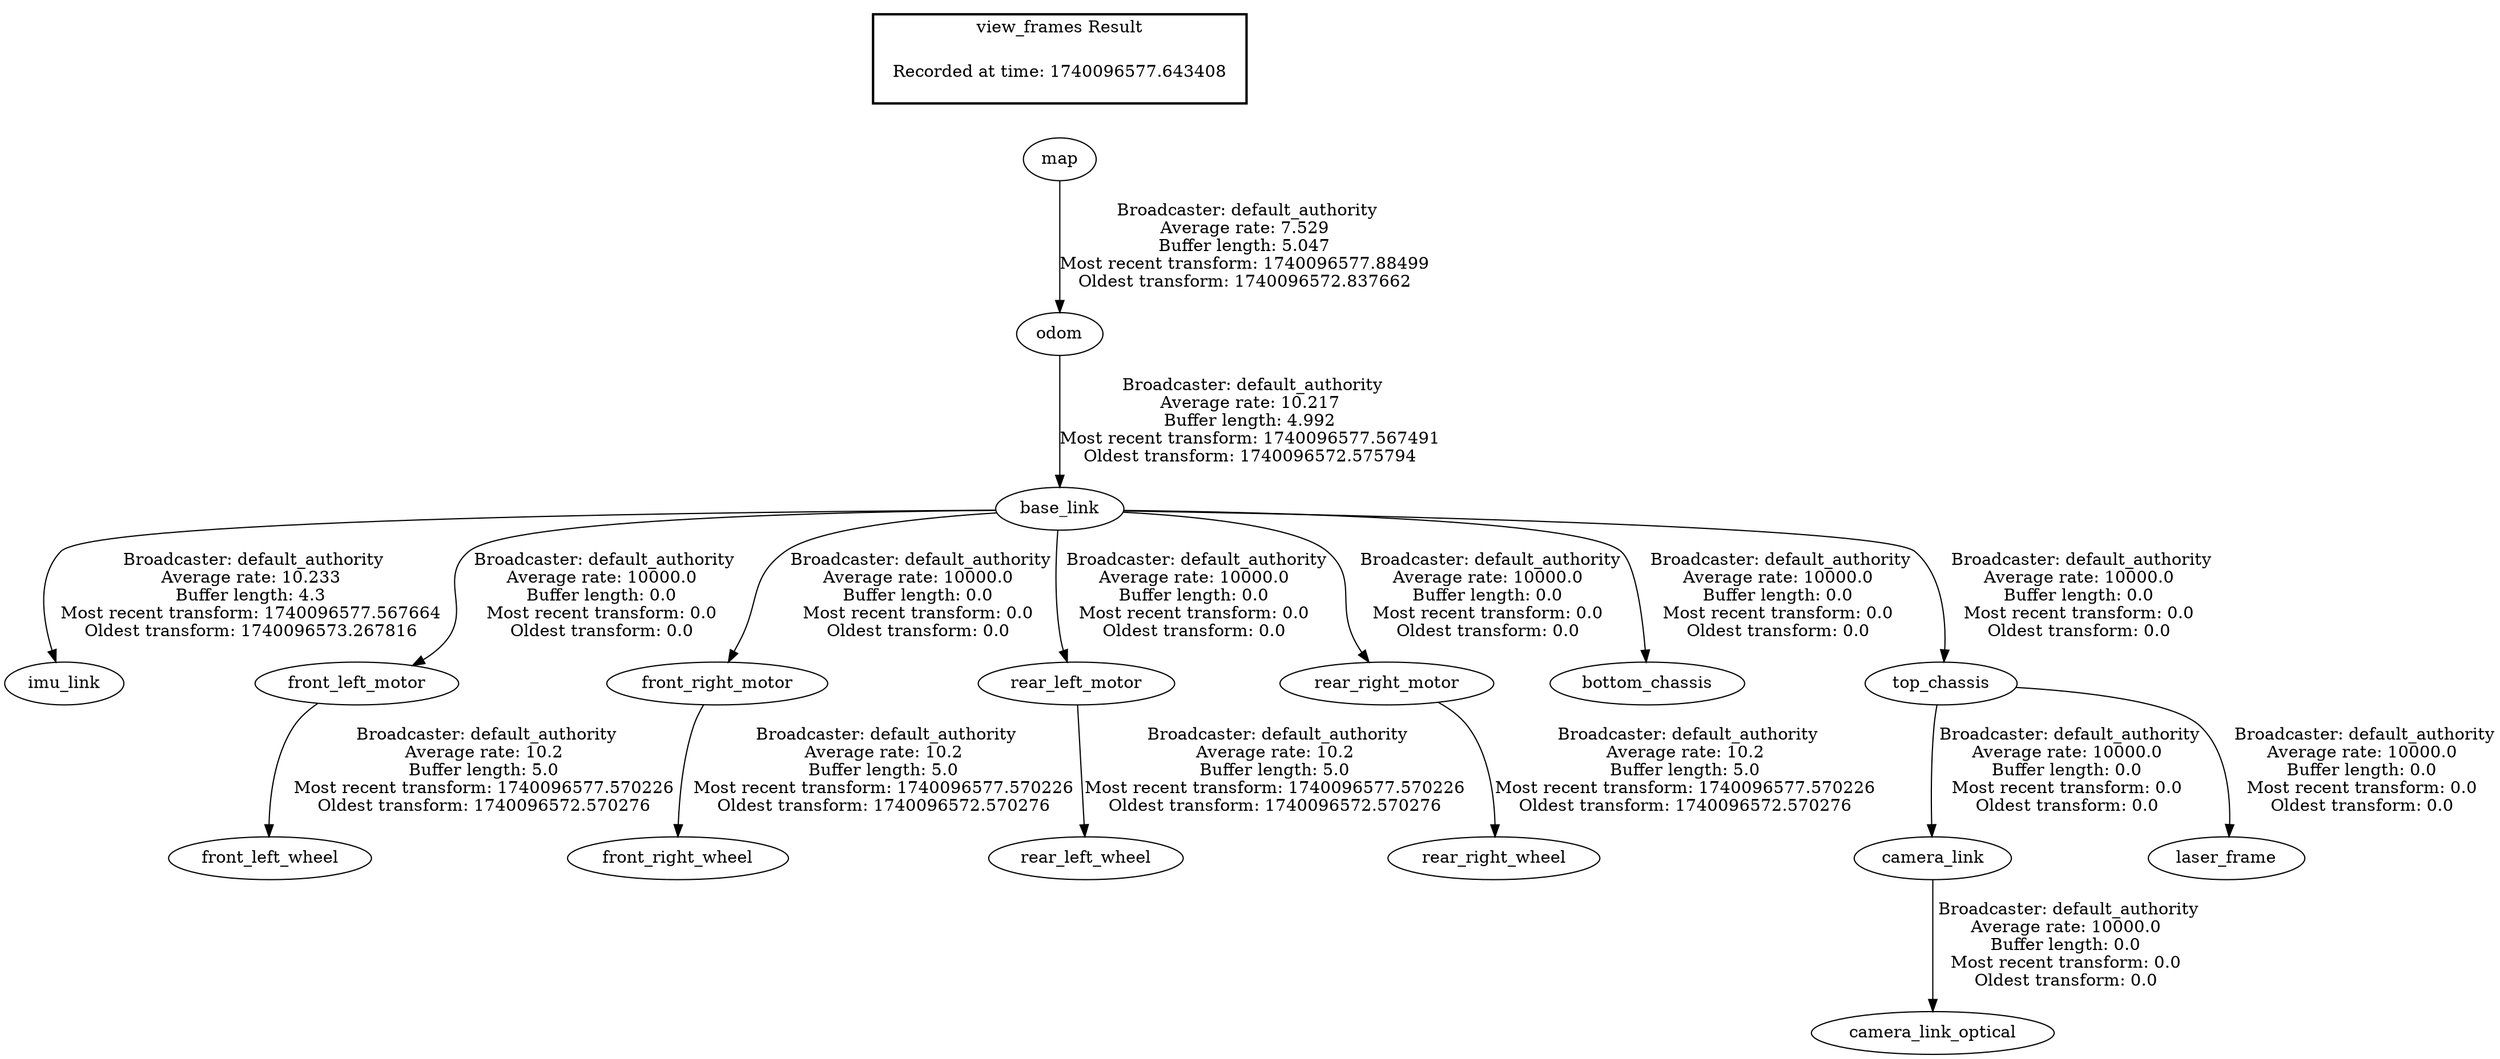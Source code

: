 digraph G {
"base_link" -> "imu_link"[label=" Broadcaster: default_authority\nAverage rate: 10.233\nBuffer length: 4.3\nMost recent transform: 1740096577.567664\nOldest transform: 1740096573.267816\n"];
"odom" -> "base_link"[label=" Broadcaster: default_authority\nAverage rate: 10.217\nBuffer length: 4.992\nMost recent transform: 1740096577.567491\nOldest transform: 1740096572.575794\n"];
"map" -> "odom"[label=" Broadcaster: default_authority\nAverage rate: 7.529\nBuffer length: 5.047\nMost recent transform: 1740096577.88499\nOldest transform: 1740096572.837662\n"];
"front_left_motor" -> "front_left_wheel"[label=" Broadcaster: default_authority\nAverage rate: 10.2\nBuffer length: 5.0\nMost recent transform: 1740096577.570226\nOldest transform: 1740096572.570276\n"];
"base_link" -> "front_left_motor"[label=" Broadcaster: default_authority\nAverage rate: 10000.0\nBuffer length: 0.0\nMost recent transform: 0.0\nOldest transform: 0.0\n"];
"front_right_motor" -> "front_right_wheel"[label=" Broadcaster: default_authority\nAverage rate: 10.2\nBuffer length: 5.0\nMost recent transform: 1740096577.570226\nOldest transform: 1740096572.570276\n"];
"base_link" -> "front_right_motor"[label=" Broadcaster: default_authority\nAverage rate: 10000.0\nBuffer length: 0.0\nMost recent transform: 0.0\nOldest transform: 0.0\n"];
"rear_left_motor" -> "rear_left_wheel"[label=" Broadcaster: default_authority\nAverage rate: 10.2\nBuffer length: 5.0\nMost recent transform: 1740096577.570226\nOldest transform: 1740096572.570276\n"];
"base_link" -> "rear_left_motor"[label=" Broadcaster: default_authority\nAverage rate: 10000.0\nBuffer length: 0.0\nMost recent transform: 0.0\nOldest transform: 0.0\n"];
"rear_right_motor" -> "rear_right_wheel"[label=" Broadcaster: default_authority\nAverage rate: 10.2\nBuffer length: 5.0\nMost recent transform: 1740096577.570226\nOldest transform: 1740096572.570276\n"];
"base_link" -> "rear_right_motor"[label=" Broadcaster: default_authority\nAverage rate: 10000.0\nBuffer length: 0.0\nMost recent transform: 0.0\nOldest transform: 0.0\n"];
"base_link" -> "bottom_chassis"[label=" Broadcaster: default_authority\nAverage rate: 10000.0\nBuffer length: 0.0\nMost recent transform: 0.0\nOldest transform: 0.0\n"];
"top_chassis" -> "camera_link"[label=" Broadcaster: default_authority\nAverage rate: 10000.0\nBuffer length: 0.0\nMost recent transform: 0.0\nOldest transform: 0.0\n"];
"base_link" -> "top_chassis"[label=" Broadcaster: default_authority\nAverage rate: 10000.0\nBuffer length: 0.0\nMost recent transform: 0.0\nOldest transform: 0.0\n"];
"camera_link" -> "camera_link_optical"[label=" Broadcaster: default_authority\nAverage rate: 10000.0\nBuffer length: 0.0\nMost recent transform: 0.0\nOldest transform: 0.0\n"];
"top_chassis" -> "laser_frame"[label=" Broadcaster: default_authority\nAverage rate: 10000.0\nBuffer length: 0.0\nMost recent transform: 0.0\nOldest transform: 0.0\n"];
edge [style=invis];
 subgraph cluster_legend { style=bold; color=black; label ="view_frames Result";
"Recorded at time: 1740096577.643408"[ shape=plaintext ] ;
}->"map";
}
